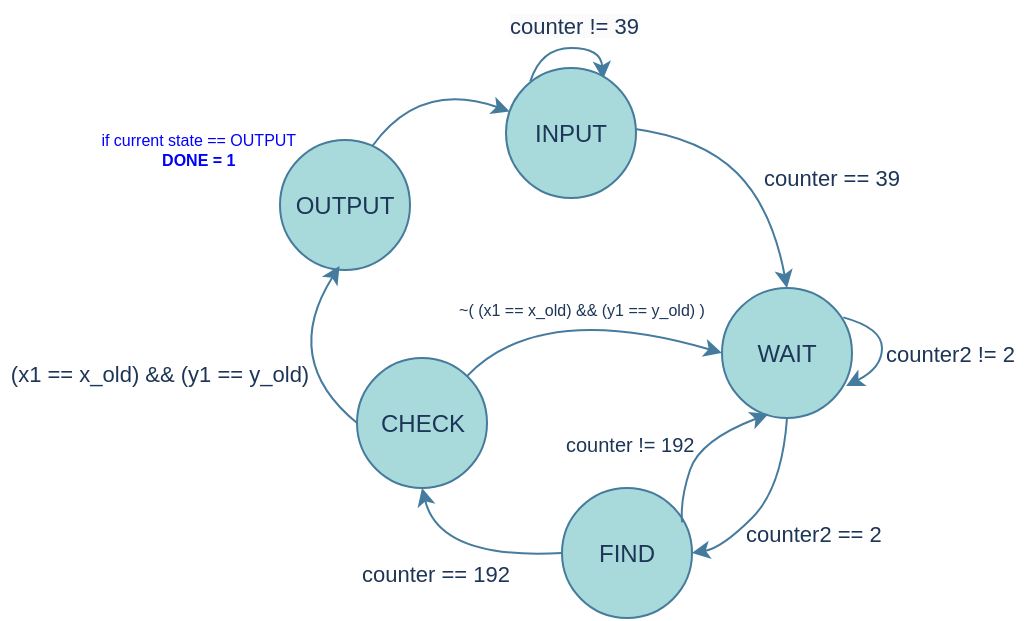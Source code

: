 <mxfile version="21.6.1" type="device">
  <diagram name="Page-1" id="yozTlJzN3WICO9tj_UR2">
    <mxGraphModel dx="153" dy="394" grid="1" gridSize="10" guides="1" tooltips="1" connect="1" arrows="1" fold="1" page="1" pageScale="1" pageWidth="827" pageHeight="1169" math="0" shadow="0">
      <root>
        <mxCell id="0" />
        <mxCell id="1" parent="0" />
        <mxCell id="dRhbM2zjrjsyO_zI9-Dj-14" value="" style="curved=1;endArrow=classic;html=1;rounded=0;strokeColor=#457B9D;fontColor=#1D3557;fillColor=#A8DADC;entryX=0.5;entryY=0;entryDx=0;entryDy=0;strokeWidth=1;exitX=0.982;exitY=0.467;exitDx=0;exitDy=0;exitPerimeter=0;" parent="1" source="dRhbM2zjrjsyO_zI9-Dj-31" target="dRhbM2zjrjsyO_zI9-Dj-32" edge="1">
          <mxGeometry width="50" height="50" relative="1" as="geometry">
            <mxPoint x="401" y="154" as="sourcePoint" />
            <mxPoint x="486" y="234" as="targetPoint" />
            <Array as="points">
              <mxPoint x="441" y="159" />
              <mxPoint x="476" y="194" />
            </Array>
          </mxGeometry>
        </mxCell>
        <mxCell id="dRhbM2zjrjsyO_zI9-Dj-15" value="&lt;font style=&quot;font-size: 11px;&quot;&gt;counter == 39&lt;/font&gt;" style="text;strokeColor=none;align=center;fillColor=none;html=1;verticalAlign=middle;whiteSpace=wrap;rounded=0;fontColor=#1D3557;fontSize=11;" parent="1" vertex="1">
          <mxGeometry x="461" y="164" width="90" height="30" as="geometry" />
        </mxCell>
        <mxCell id="dRhbM2zjrjsyO_zI9-Dj-23" value="" style="curved=1;endArrow=classic;html=1;rounded=0;strokeColor=#457B9D;fontColor=#1D3557;fillColor=#A8DADC;exitX=0.187;exitY=0.103;exitDx=0;exitDy=0;entryX=0.746;entryY=0.087;entryDx=0;entryDy=0;entryPerimeter=0;exitPerimeter=0;" parent="1" source="dRhbM2zjrjsyO_zI9-Dj-31" target="dRhbM2zjrjsyO_zI9-Dj-31" edge="1">
          <mxGeometry width="50" height="50" relative="1" as="geometry">
            <mxPoint x="354.29" y="130.65" as="sourcePoint" />
            <mxPoint x="396.92" y="132.61" as="targetPoint" />
            <Array as="points">
              <mxPoint x="360.5" y="114" />
              <mxPoint x="390.5" y="114" />
            </Array>
          </mxGeometry>
        </mxCell>
        <mxCell id="dRhbM2zjrjsyO_zI9-Dj-24" value="&lt;span style=&quot;color: rgb(29, 53, 87); font-family: Helvetica; font-style: normal; font-variant-ligatures: normal; font-variant-caps: normal; font-weight: 400; letter-spacing: normal; orphans: 2; text-align: center; text-indent: 0px; text-transform: none; widows: 2; word-spacing: 0px; -webkit-text-stroke-width: 0px; background-color: rgb(251, 251, 251); text-decoration-thickness: initial; text-decoration-style: initial; text-decoration-color: initial; float: none; display: inline !important; font-size: 11px;&quot;&gt;&lt;font style=&quot;font-size: 11px;&quot;&gt;counter != 39&lt;/font&gt;&lt;/span&gt;" style="text;whiteSpace=wrap;html=1;fontColor=#1D3557;fontSize=11;" parent="1" vertex="1">
          <mxGeometry x="343" y="90" width="76" height="20" as="geometry" />
        </mxCell>
        <mxCell id="dRhbM2zjrjsyO_zI9-Dj-25" value="" style="curved=1;endArrow=classic;html=1;rounded=0;strokeColor=#457B9D;fontColor=#1D3557;fillColor=#A8DADC;entryX=1;entryY=0.5;entryDx=0;entryDy=0;exitX=0.5;exitY=1;exitDx=0;exitDy=0;strokeWidth=1;" parent="1" source="dRhbM2zjrjsyO_zI9-Dj-32" target="dRhbM2zjrjsyO_zI9-Dj-33" edge="1">
          <mxGeometry width="50" height="50" relative="1" as="geometry">
            <mxPoint x="486" y="304" as="sourcePoint" />
            <mxPoint x="401" y="369" as="targetPoint" />
            <Array as="points">
              <mxPoint x="481" y="334" />
              <mxPoint x="451" y="364" />
            </Array>
          </mxGeometry>
        </mxCell>
        <mxCell id="dRhbM2zjrjsyO_zI9-Dj-26" value="counter2 == 2" style="text;whiteSpace=wrap;fontColor=#1D3557;fontSize=11;" parent="1" vertex="1">
          <mxGeometry x="461" y="344" width="80" height="20" as="geometry" />
        </mxCell>
        <mxCell id="dRhbM2zjrjsyO_zI9-Dj-28" value="counter2 != 2" style="text;whiteSpace=wrap;fontColor=#1D3557;fontSize=11;" parent="1" vertex="1">
          <mxGeometry x="531" y="254" width="76" height="10" as="geometry" />
        </mxCell>
        <mxCell id="dRhbM2zjrjsyO_zI9-Dj-29" value="" style="curved=1;endArrow=classic;html=1;rounded=0;strokeColor=#457B9D;fontColor=#1D3557;fillColor=#A8DADC;exitX=0.933;exitY=0.226;exitDx=0;exitDy=0;entryX=0.954;entryY=0.754;entryDx=0;entryDy=0;entryPerimeter=0;exitPerimeter=0;" parent="1" source="dRhbM2zjrjsyO_zI9-Dj-32" target="dRhbM2zjrjsyO_zI9-Dj-32" edge="1">
          <mxGeometry width="50" height="50" relative="1" as="geometry">
            <mxPoint x="516.03" y="248.63" as="sourcePoint" />
            <mxPoint x="518.27" y="284.12" as="targetPoint" />
            <Array as="points">
              <mxPoint x="531" y="254" />
              <mxPoint x="531" y="274" />
            </Array>
          </mxGeometry>
        </mxCell>
        <mxCell id="dRhbM2zjrjsyO_zI9-Dj-31" value="INPUT" style="ellipse;whiteSpace=wrap;html=1;aspect=fixed;strokeColor=#457B9D;fontColor=#1D3557;fillColor=#A8DADC;" parent="1" vertex="1">
          <mxGeometry x="343" y="124" width="65" height="65" as="geometry" />
        </mxCell>
        <mxCell id="dRhbM2zjrjsyO_zI9-Dj-32" value="WAIT" style="ellipse;whiteSpace=wrap;html=1;aspect=fixed;strokeColor=#457B9D;fontColor=#1D3557;fillColor=#A8DADC;" parent="1" vertex="1">
          <mxGeometry x="451" y="234" width="65" height="65" as="geometry" />
        </mxCell>
        <mxCell id="dRhbM2zjrjsyO_zI9-Dj-33" value="FIND" style="ellipse;whiteSpace=wrap;html=1;aspect=fixed;strokeColor=#457B9D;fontColor=#1D3557;fillColor=#A8DADC;" parent="1" vertex="1">
          <mxGeometry x="371" y="334" width="65" height="65" as="geometry" />
        </mxCell>
        <mxCell id="dRhbM2zjrjsyO_zI9-Dj-34" value="CHECK" style="ellipse;whiteSpace=wrap;html=1;aspect=fixed;strokeColor=#457B9D;fontColor=#1D3557;fillColor=#A8DADC;" parent="1" vertex="1">
          <mxGeometry x="268.5" y="269" width="65" height="65" as="geometry" />
        </mxCell>
        <mxCell id="dRhbM2zjrjsyO_zI9-Dj-35" value="OUTPUT" style="ellipse;whiteSpace=wrap;html=1;aspect=fixed;strokeColor=#457B9D;fontColor=#1D3557;fillColor=#A8DADC;" parent="1" vertex="1">
          <mxGeometry x="230" y="160" width="65" height="65" as="geometry" />
        </mxCell>
        <mxCell id="U5NchHt8vb-dSEupGyIQ-1" value="" style="curved=1;endArrow=classic;html=1;rounded=0;strokeColor=#457B9D;fontColor=#1D3557;fillColor=#A8DADC;entryX=0.5;entryY=1;entryDx=0;entryDy=0;exitX=0;exitY=0.5;exitDx=0;exitDy=0;strokeWidth=1;" edge="1" parent="1" source="dRhbM2zjrjsyO_zI9-Dj-33" target="dRhbM2zjrjsyO_zI9-Dj-34">
          <mxGeometry width="50" height="50" relative="1" as="geometry">
            <mxPoint x="343" y="364" as="sourcePoint" />
            <mxPoint x="295" y="432" as="targetPoint" />
            <Array as="points">
              <mxPoint x="310" y="370" />
            </Array>
          </mxGeometry>
        </mxCell>
        <mxCell id="U5NchHt8vb-dSEupGyIQ-2" value="counter == 192" style="text;whiteSpace=wrap;fontColor=#1D3557;fontSize=11;" vertex="1" parent="1">
          <mxGeometry x="268.5" y="364" width="90" height="26" as="geometry" />
        </mxCell>
        <mxCell id="U5NchHt8vb-dSEupGyIQ-4" value="" style="curved=1;endArrow=classic;html=1;rounded=0;strokeColor=#457B9D;fontColor=#1D3557;fillColor=#A8DADC;entryX=0.357;entryY=0.969;entryDx=0;entryDy=0;strokeWidth=1;entryPerimeter=0;exitX=0.924;exitY=0.264;exitDx=0;exitDy=0;exitPerimeter=0;" edge="1" parent="1" source="dRhbM2zjrjsyO_zI9-Dj-33" target="dRhbM2zjrjsyO_zI9-Dj-32">
          <mxGeometry width="50" height="50" relative="1" as="geometry">
            <mxPoint x="420" y="330" as="sourcePoint" />
            <mxPoint x="467.0" y="290" as="targetPoint" />
            <Array as="points">
              <mxPoint x="430" y="340" />
              <mxPoint x="440" y="310" />
            </Array>
          </mxGeometry>
        </mxCell>
        <mxCell id="U5NchHt8vb-dSEupGyIQ-5" value="counter != 192" style="text;whiteSpace=wrap;fontColor=#1D3557;fontSize=10;" vertex="1" parent="1">
          <mxGeometry x="371" y="300" width="90" height="26" as="geometry" />
        </mxCell>
        <mxCell id="U5NchHt8vb-dSEupGyIQ-6" value="&lt;font style=&quot;font-size: 11px;&quot;&gt;(x1 == x_old) &amp;amp;&amp;amp; (y1 == y_old)&lt;/font&gt;" style="text;strokeColor=none;align=center;fillColor=none;html=1;verticalAlign=middle;whiteSpace=wrap;rounded=0;fontColor=#1D3557;fontSize=11;" vertex="1" parent="1">
          <mxGeometry x="90" y="269" width="160" height="16" as="geometry" />
        </mxCell>
        <mxCell id="U5NchHt8vb-dSEupGyIQ-7" value="" style="curved=1;endArrow=classic;html=1;rounded=0;strokeColor=#457B9D;fontColor=#1D3557;fillColor=#A8DADC;exitX=0;exitY=0.5;exitDx=0;exitDy=0;strokeWidth=1;entryX=0.458;entryY=0.969;entryDx=0;entryDy=0;entryPerimeter=0;" edge="1" parent="1" source="dRhbM2zjrjsyO_zI9-Dj-34" target="dRhbM2zjrjsyO_zI9-Dj-35">
          <mxGeometry width="50" height="50" relative="1" as="geometry">
            <mxPoint x="310" y="261" as="sourcePoint" />
            <mxPoint x="240" y="228" as="targetPoint" />
            <Array as="points">
              <mxPoint x="230" y="270" />
            </Array>
          </mxGeometry>
        </mxCell>
        <mxCell id="U5NchHt8vb-dSEupGyIQ-8" value="" style="curved=1;endArrow=classic;html=1;rounded=0;strokeColor=#457B9D;fontColor=#1D3557;fillColor=#A8DADC;strokeWidth=1;entryX=0;entryY=0.5;entryDx=0;entryDy=0;" edge="1" parent="1" source="dRhbM2zjrjsyO_zI9-Dj-34" target="dRhbM2zjrjsyO_zI9-Dj-32">
          <mxGeometry width="50" height="50" relative="1" as="geometry">
            <mxPoint x="372.5" y="300" as="sourcePoint" />
            <mxPoint x="363.5" y="221" as="targetPoint" />
            <Array as="points">
              <mxPoint x="360" y="240" />
            </Array>
          </mxGeometry>
        </mxCell>
        <mxCell id="U5NchHt8vb-dSEupGyIQ-10" value="&lt;font style=&quot;font-size: 8px;&quot;&gt;~( (x1 == x_old) &amp;amp;&amp;amp; (y1 == y_old) )&lt;/font&gt;" style="text;strokeColor=none;align=center;fillColor=none;html=1;verticalAlign=middle;whiteSpace=wrap;rounded=0;fontColor=#1D3557;fontSize=11;" vertex="1" parent="1">
          <mxGeometry x="316" y="234" width="130" height="19" as="geometry" />
        </mxCell>
        <mxCell id="U5NchHt8vb-dSEupGyIQ-12" value="" style="curved=1;endArrow=classic;html=1;rounded=0;strokeColor=#457B9D;fontColor=#1D3557;fillColor=#A8DADC;exitX=0.711;exitY=0.046;exitDx=0;exitDy=0;strokeWidth=1;exitPerimeter=0;" edge="1" parent="1" source="dRhbM2zjrjsyO_zI9-Dj-35" target="dRhbM2zjrjsyO_zI9-Dj-31">
          <mxGeometry width="50" height="50" relative="1" as="geometry">
            <mxPoint x="329" y="169" as="sourcePoint" />
            <mxPoint x="320" y="90" as="targetPoint" />
            <Array as="points">
              <mxPoint x="300" y="130" />
            </Array>
          </mxGeometry>
        </mxCell>
        <mxCell id="U5NchHt8vb-dSEupGyIQ-13" value="if current state == OUTPUT&amp;nbsp;&lt;br style=&quot;font-size: 8px;&quot;&gt;&lt;b&gt;DONE = 1&amp;nbsp;&lt;/b&gt;" style="text;html=1;align=center;verticalAlign=middle;resizable=0;points=[];autosize=1;strokeColor=none;fillColor=none;fontSize=8;fontColor=#0000FF;" vertex="1" parent="1">
          <mxGeometry x="130" y="150" width="120" height="30" as="geometry" />
        </mxCell>
      </root>
    </mxGraphModel>
  </diagram>
</mxfile>
